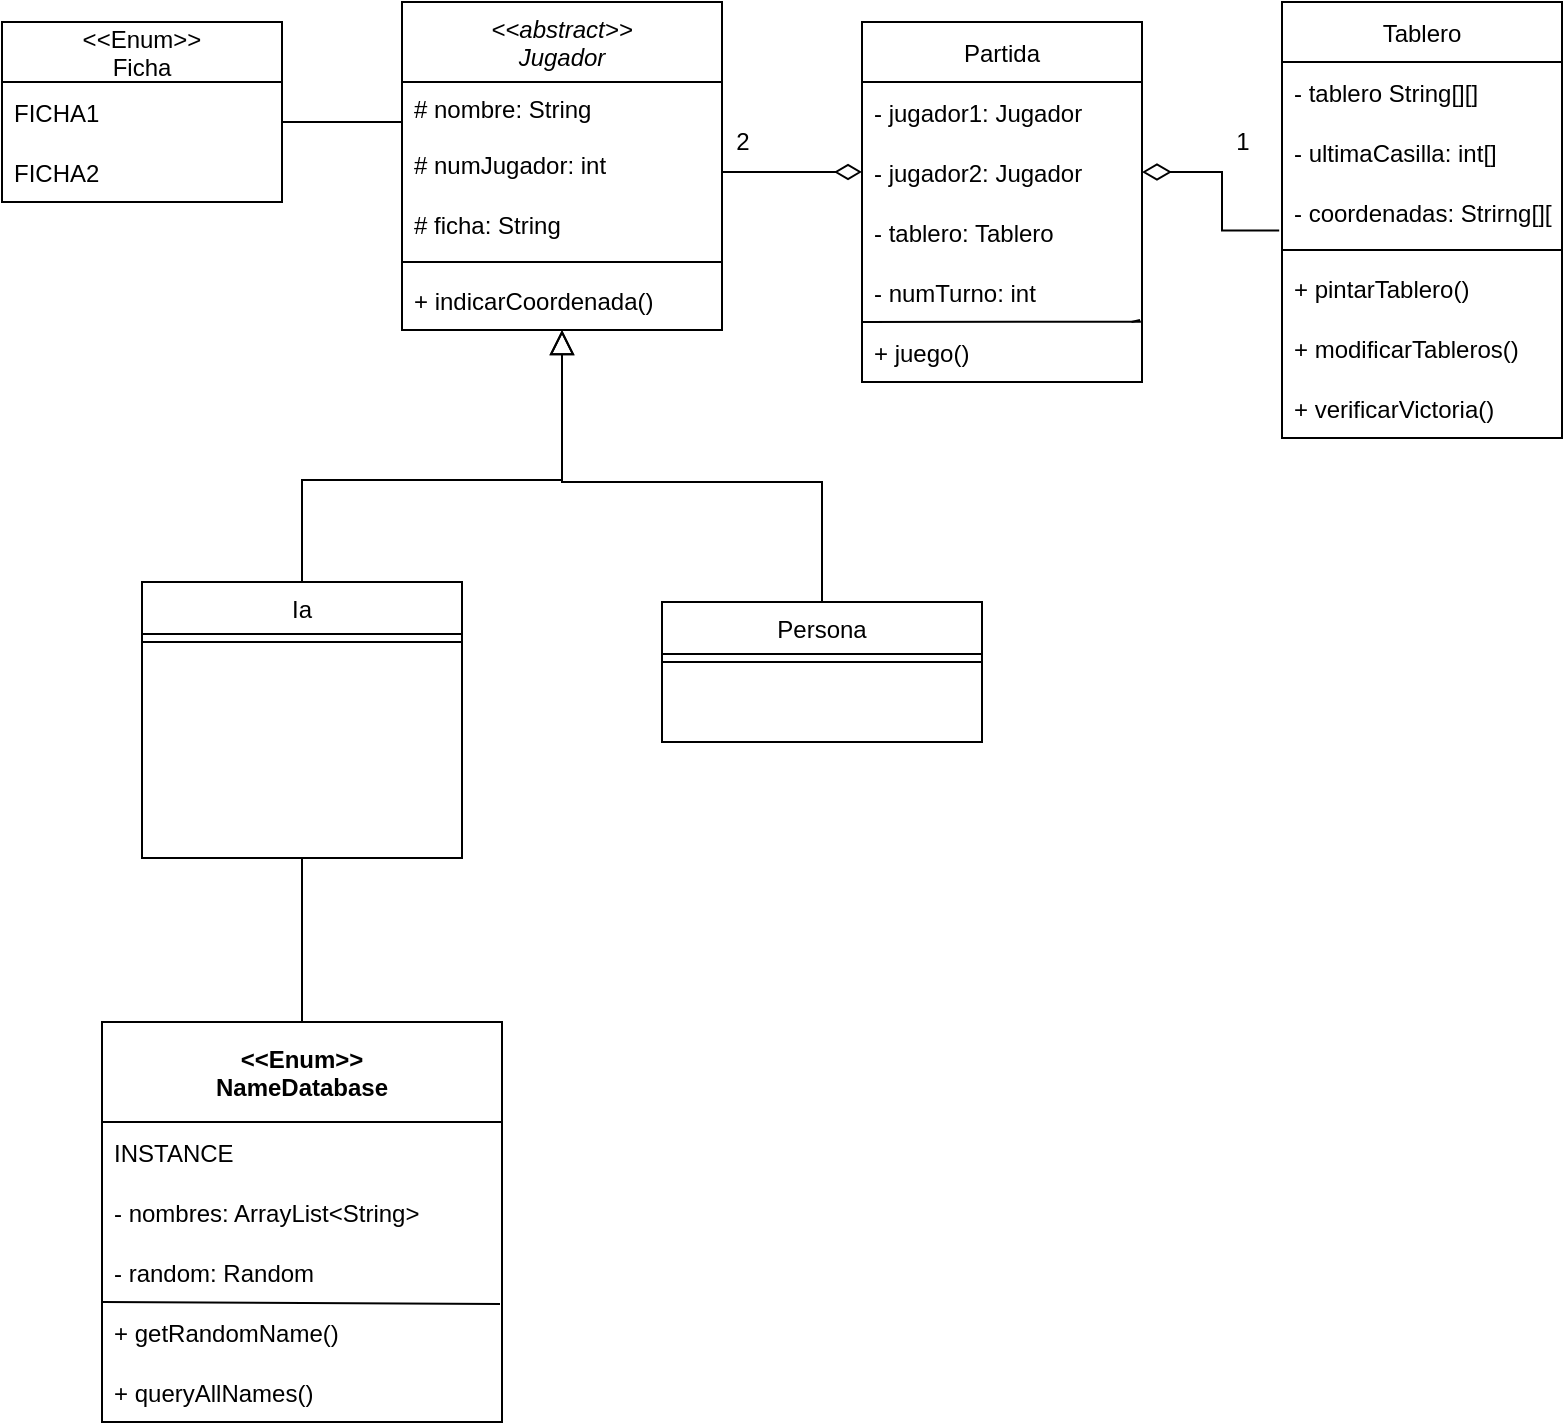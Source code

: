 <mxfile version="16.5.1" type="device"><diagram id="C5RBs43oDa-KdzZeNtuy" name="Page-1"><mxGraphModel dx="868" dy="553" grid="1" gridSize="10" guides="1" tooltips="1" connect="1" arrows="1" fold="1" page="1" pageScale="1" pageWidth="827" pageHeight="1169" math="0" shadow="0"><root><mxCell id="WIyWlLk6GJQsqaUBKTNV-0"/><mxCell id="WIyWlLk6GJQsqaUBKTNV-1" parent="WIyWlLk6GJQsqaUBKTNV-0"/><mxCell id="zkfFHV4jXpPFQw0GAbJ--0" value="&lt;&lt;abstract&gt;&gt;&#10;Jugador" style="swimlane;fontStyle=2;align=center;verticalAlign=top;childLayout=stackLayout;horizontal=1;startSize=40;horizontalStack=0;resizeParent=1;resizeLast=0;collapsible=1;marginBottom=0;rounded=0;shadow=0;strokeWidth=1;" parent="WIyWlLk6GJQsqaUBKTNV-1" vertex="1"><mxGeometry x="220" y="70" width="160" height="164" as="geometry"><mxRectangle x="230" y="140" width="160" height="26" as="alternateBounds"/></mxGeometry></mxCell><mxCell id="zkfFHV4jXpPFQw0GAbJ--1" value="# nombre: String" style="text;align=left;verticalAlign=top;spacingLeft=4;spacingRight=4;overflow=hidden;rotatable=0;points=[[0,0.5],[1,0.5]];portConstraint=eastwest;" parent="zkfFHV4jXpPFQw0GAbJ--0" vertex="1"><mxGeometry y="40" width="160" height="26" as="geometry"/></mxCell><mxCell id="a-Va8D-b3PHFUYyxdY6u-0" value="# numJugador: int" style="text;strokeColor=none;fillColor=none;align=left;verticalAlign=middle;spacingLeft=4;spacingRight=4;overflow=hidden;points=[[0,0.5],[1,0.5]];portConstraint=eastwest;rotatable=0;" parent="zkfFHV4jXpPFQw0GAbJ--0" vertex="1"><mxGeometry y="66" width="160" height="30" as="geometry"/></mxCell><mxCell id="mm4nKCoW2jg-ySEkEp0g-0" value="# ficha: String" style="text;strokeColor=none;fillColor=none;align=left;verticalAlign=middle;spacingLeft=4;spacingRight=4;overflow=hidden;points=[[0,0.5],[1,0.5]];portConstraint=eastwest;rotatable=0;" vertex="1" parent="zkfFHV4jXpPFQw0GAbJ--0"><mxGeometry y="96" width="160" height="30" as="geometry"/></mxCell><mxCell id="zkfFHV4jXpPFQw0GAbJ--4" value="" style="line;html=1;strokeWidth=1;align=left;verticalAlign=middle;spacingTop=-1;spacingLeft=3;spacingRight=3;rotatable=0;labelPosition=right;points=[];portConstraint=eastwest;" parent="zkfFHV4jXpPFQw0GAbJ--0" vertex="1"><mxGeometry y="126" width="160" height="8" as="geometry"/></mxCell><mxCell id="XKL6O-XGNhUvzk5aulvY-0" value="+ indicarCoordenada()" style="text;strokeColor=none;fillColor=none;align=left;verticalAlign=middle;spacingLeft=4;spacingRight=4;overflow=hidden;points=[[0,0.5],[1,0.5]];portConstraint=eastwest;rotatable=0;" parent="zkfFHV4jXpPFQw0GAbJ--0" vertex="1"><mxGeometry y="134" width="160" height="30" as="geometry"/></mxCell><mxCell id="zkfFHV4jXpPFQw0GAbJ--6" value="Ia" style="swimlane;fontStyle=0;align=center;verticalAlign=top;childLayout=stackLayout;horizontal=1;startSize=26;horizontalStack=0;resizeParent=1;resizeLast=0;collapsible=1;marginBottom=0;rounded=0;shadow=0;strokeWidth=1;" parent="WIyWlLk6GJQsqaUBKTNV-1" vertex="1"><mxGeometry x="90" y="360" width="160" height="138" as="geometry"><mxRectangle x="130" y="380" width="160" height="26" as="alternateBounds"/></mxGeometry></mxCell><mxCell id="zkfFHV4jXpPFQw0GAbJ--9" value="" style="line;html=1;strokeWidth=1;align=left;verticalAlign=middle;spacingTop=-1;spacingLeft=3;spacingRight=3;rotatable=0;labelPosition=right;points=[];portConstraint=eastwest;" parent="zkfFHV4jXpPFQw0GAbJ--6" vertex="1"><mxGeometry y="26" width="160" height="8" as="geometry"/></mxCell><mxCell id="zkfFHV4jXpPFQw0GAbJ--12" value="" style="endArrow=block;endSize=10;endFill=0;shadow=0;strokeWidth=1;rounded=0;edgeStyle=elbowEdgeStyle;elbow=vertical;" parent="WIyWlLk6GJQsqaUBKTNV-1" source="zkfFHV4jXpPFQw0GAbJ--6" target="zkfFHV4jXpPFQw0GAbJ--0" edge="1"><mxGeometry width="160" relative="1" as="geometry"><mxPoint x="200" y="203" as="sourcePoint"/><mxPoint x="200" y="203" as="targetPoint"/><Array as="points"><mxPoint x="300" y="309"/><mxPoint x="300" y="309"/></Array></mxGeometry></mxCell><mxCell id="zkfFHV4jXpPFQw0GAbJ--13" value="Persona" style="swimlane;fontStyle=0;align=center;verticalAlign=top;childLayout=stackLayout;horizontal=1;startSize=26;horizontalStack=0;resizeParent=1;resizeLast=0;collapsible=1;marginBottom=0;rounded=0;shadow=0;strokeWidth=1;" parent="WIyWlLk6GJQsqaUBKTNV-1" vertex="1"><mxGeometry x="350" y="370" width="160" height="70" as="geometry"><mxRectangle x="340" y="380" width="170" height="26" as="alternateBounds"/></mxGeometry></mxCell><mxCell id="zkfFHV4jXpPFQw0GAbJ--15" value="" style="line;html=1;strokeWidth=1;align=left;verticalAlign=middle;spacingTop=-1;spacingLeft=3;spacingRight=3;rotatable=0;labelPosition=right;points=[];portConstraint=eastwest;" parent="zkfFHV4jXpPFQw0GAbJ--13" vertex="1"><mxGeometry y="26" width="160" height="8" as="geometry"/></mxCell><mxCell id="zkfFHV4jXpPFQw0GAbJ--16" value="" style="endArrow=block;endSize=10;endFill=0;shadow=0;strokeWidth=1;rounded=0;edgeStyle=elbowEdgeStyle;elbow=vertical;" parent="WIyWlLk6GJQsqaUBKTNV-1" source="zkfFHV4jXpPFQw0GAbJ--13" target="zkfFHV4jXpPFQw0GAbJ--0" edge="1"><mxGeometry width="160" relative="1" as="geometry"><mxPoint x="210" y="373" as="sourcePoint"/><mxPoint x="310" y="271" as="targetPoint"/><Array as="points"><mxPoint x="300" y="310"/><mxPoint x="300" y="310"/><mxPoint x="300" y="310"/><mxPoint x="300" y="310"/><mxPoint x="300" y="300"/><mxPoint x="300" y="310"/></Array></mxGeometry></mxCell><mxCell id="UJ2cXA6w1JiYjK9yNwB2-2" style="edgeStyle=orthogonalEdgeStyle;rounded=0;orthogonalLoop=1;jettySize=auto;html=1;entryX=0.5;entryY=1;entryDx=0;entryDy=0;endArrow=none;endFill=0;" parent="WIyWlLk6GJQsqaUBKTNV-1" source="UJ2cXA6w1JiYjK9yNwB2-1" target="zkfFHV4jXpPFQw0GAbJ--6" edge="1"><mxGeometry relative="1" as="geometry"/></mxCell><mxCell id="UJ2cXA6w1JiYjK9yNwB2-1" value="&lt;&lt;Enum&gt;&gt;&#10;NameDatabase" style="swimlane;startSize=50;" parent="WIyWlLk6GJQsqaUBKTNV-1" vertex="1"><mxGeometry x="70" y="580" width="200" height="200" as="geometry"/></mxCell><mxCell id="XKL6O-XGNhUvzk5aulvY-1" value="INSTANCE" style="text;strokeColor=none;fillColor=none;align=left;verticalAlign=middle;spacingLeft=4;spacingRight=4;overflow=hidden;points=[[0,0.5],[1,0.5]];portConstraint=eastwest;rotatable=0;" parent="UJ2cXA6w1JiYjK9yNwB2-1" vertex="1"><mxGeometry y="50" width="200" height="30" as="geometry"/></mxCell><mxCell id="XKL6O-XGNhUvzk5aulvY-3" value="- nombres: ArrayList&lt;String&gt;" style="text;strokeColor=none;fillColor=none;align=left;verticalAlign=middle;spacingLeft=4;spacingRight=4;overflow=hidden;points=[[0,0.5],[1,0.5]];portConstraint=eastwest;rotatable=0;" parent="UJ2cXA6w1JiYjK9yNwB2-1" vertex="1"><mxGeometry y="80" width="200" height="30" as="geometry"/></mxCell><mxCell id="XKL6O-XGNhUvzk5aulvY-6" value="- random: Random" style="text;strokeColor=none;fillColor=none;align=left;verticalAlign=middle;spacingLeft=4;spacingRight=4;overflow=hidden;points=[[0,0.5],[1,0.5]];portConstraint=eastwest;rotatable=0;" parent="UJ2cXA6w1JiYjK9yNwB2-1" vertex="1"><mxGeometry y="110" width="200" height="30" as="geometry"/></mxCell><mxCell id="XKL6O-XGNhUvzk5aulvY-7" value="" style="endArrow=none;html=1;rounded=0;entryX=0.995;entryY=1.033;entryDx=0;entryDy=0;entryPerimeter=0;" parent="UJ2cXA6w1JiYjK9yNwB2-1" target="XKL6O-XGNhUvzk5aulvY-6" edge="1"><mxGeometry width="50" height="50" relative="1" as="geometry"><mxPoint y="140" as="sourcePoint"/><mxPoint x="140" y="140" as="targetPoint"/></mxGeometry></mxCell><mxCell id="XKL6O-XGNhUvzk5aulvY-8" value="+ getRandomName()" style="text;strokeColor=none;fillColor=none;align=left;verticalAlign=middle;spacingLeft=4;spacingRight=4;overflow=hidden;points=[[0,0.5],[1,0.5]];portConstraint=eastwest;rotatable=0;" parent="UJ2cXA6w1JiYjK9yNwB2-1" vertex="1"><mxGeometry y="140" width="200" height="30" as="geometry"/></mxCell><mxCell id="XKL6O-XGNhUvzk5aulvY-9" value="+ queryAllNames()" style="text;strokeColor=none;fillColor=none;align=left;verticalAlign=middle;spacingLeft=4;spacingRight=4;overflow=hidden;points=[[0,0.5],[1,0.5]];portConstraint=eastwest;rotatable=0;" parent="UJ2cXA6w1JiYjK9yNwB2-1" vertex="1"><mxGeometry y="170" width="200" height="30" as="geometry"/></mxCell><mxCell id="UJ2cXA6w1JiYjK9yNwB2-3" value="Tablero" style="swimlane;fontStyle=0;childLayout=stackLayout;horizontal=1;startSize=30;horizontalStack=0;resizeParent=1;resizeParentMax=0;resizeLast=0;collapsible=1;marginBottom=0;" parent="WIyWlLk6GJQsqaUBKTNV-1" vertex="1"><mxGeometry x="660" y="70" width="140" height="218" as="geometry"/></mxCell><mxCell id="UJ2cXA6w1JiYjK9yNwB2-13" value="- tablero String[][]" style="text;strokeColor=none;fillColor=none;align=left;verticalAlign=middle;spacingLeft=4;spacingRight=4;overflow=hidden;points=[[0,0.5],[1,0.5]];portConstraint=eastwest;rotatable=0;" parent="UJ2cXA6w1JiYjK9yNwB2-3" vertex="1"><mxGeometry y="30" width="140" height="30" as="geometry"/></mxCell><mxCell id="a-Va8D-b3PHFUYyxdY6u-1" value="- ultimaCasilla: int[]" style="text;strokeColor=none;fillColor=none;align=left;verticalAlign=middle;spacingLeft=4;spacingRight=4;overflow=hidden;points=[[0,0.5],[1,0.5]];portConstraint=eastwest;rotatable=0;" parent="UJ2cXA6w1JiYjK9yNwB2-3" vertex="1"><mxGeometry y="60" width="140" height="30" as="geometry"/></mxCell><mxCell id="UJ2cXA6w1JiYjK9yNwB2-14" value="- coordenadas: Strirng[][]" style="text;strokeColor=none;fillColor=none;align=left;verticalAlign=middle;spacingLeft=4;spacingRight=4;overflow=hidden;points=[[0,0.5],[1,0.5]];portConstraint=eastwest;rotatable=0;" parent="UJ2cXA6w1JiYjK9yNwB2-3" vertex="1"><mxGeometry y="90" width="140" height="30" as="geometry"/></mxCell><mxCell id="a-Va8D-b3PHFUYyxdY6u-2" value="" style="line;html=1;strokeWidth=1;align=left;verticalAlign=middle;spacingTop=-1;spacingLeft=3;spacingRight=3;rotatable=0;labelPosition=right;points=[];portConstraint=eastwest;" parent="UJ2cXA6w1JiYjK9yNwB2-3" vertex="1"><mxGeometry y="120" width="140" height="8" as="geometry"/></mxCell><mxCell id="UJ2cXA6w1JiYjK9yNwB2-17" value="+ pintarTablero()" style="text;strokeColor=none;fillColor=none;align=left;verticalAlign=middle;spacingLeft=4;spacingRight=4;overflow=hidden;points=[[0,0.5],[1,0.5]];portConstraint=eastwest;rotatable=0;" parent="UJ2cXA6w1JiYjK9yNwB2-3" vertex="1"><mxGeometry y="128" width="140" height="30" as="geometry"/></mxCell><mxCell id="ntpDEl9IGDMIOPzFpOYM-1" value="+ modificarTableros()" style="text;strokeColor=none;fillColor=none;align=left;verticalAlign=middle;spacingLeft=4;spacingRight=4;overflow=hidden;points=[[0,0.5],[1,0.5]];portConstraint=eastwest;rotatable=0;" parent="UJ2cXA6w1JiYjK9yNwB2-3" vertex="1"><mxGeometry y="158" width="140" height="30" as="geometry"/></mxCell><mxCell id="a-Va8D-b3PHFUYyxdY6u-3" value="+ verificarVictoria()" style="text;strokeColor=none;fillColor=none;align=left;verticalAlign=middle;spacingLeft=4;spacingRight=4;overflow=hidden;points=[[0,0.5],[1,0.5]];portConstraint=eastwest;rotatable=0;" parent="UJ2cXA6w1JiYjK9yNwB2-3" vertex="1"><mxGeometry y="188" width="140" height="30" as="geometry"/></mxCell><mxCell id="UJ2cXA6w1JiYjK9yNwB2-20" value="Partida" style="swimlane;fontStyle=0;childLayout=stackLayout;horizontal=1;startSize=30;horizontalStack=0;resizeParent=1;resizeParentMax=0;resizeLast=0;collapsible=1;marginBottom=0;" parent="WIyWlLk6GJQsqaUBKTNV-1" vertex="1"><mxGeometry x="450" y="80" width="140" height="180" as="geometry"/></mxCell><mxCell id="UJ2cXA6w1JiYjK9yNwB2-21" value="- jugador1: Jugador" style="text;strokeColor=none;fillColor=none;align=left;verticalAlign=middle;spacingLeft=4;spacingRight=4;overflow=hidden;points=[[0,0.5],[1,0.5]];portConstraint=eastwest;rotatable=0;" parent="UJ2cXA6w1JiYjK9yNwB2-20" vertex="1"><mxGeometry y="30" width="140" height="30" as="geometry"/></mxCell><mxCell id="UJ2cXA6w1JiYjK9yNwB2-22" value="- jugador2: Jugador" style="text;strokeColor=none;fillColor=none;align=left;verticalAlign=middle;spacingLeft=4;spacingRight=4;overflow=hidden;points=[[0,0.5],[1,0.5]];portConstraint=eastwest;rotatable=0;" parent="UJ2cXA6w1JiYjK9yNwB2-20" vertex="1"><mxGeometry y="60" width="140" height="30" as="geometry"/></mxCell><mxCell id="UJ2cXA6w1JiYjK9yNwB2-23" value="- tablero: Tablero" style="text;strokeColor=none;fillColor=none;align=left;verticalAlign=middle;spacingLeft=4;spacingRight=4;overflow=hidden;points=[[0,0.5],[1,0.5]];portConstraint=eastwest;rotatable=0;" parent="UJ2cXA6w1JiYjK9yNwB2-20" vertex="1"><mxGeometry y="90" width="140" height="30" as="geometry"/></mxCell><mxCell id="a-Va8D-b3PHFUYyxdY6u-4" value="" style="endArrow=none;html=1;rounded=0;entryX=0.993;entryY=0.967;entryDx=0;entryDy=0;entryPerimeter=0;startArrow=none;" parent="UJ2cXA6w1JiYjK9yNwB2-20" source="a-Va8D-b3PHFUYyxdY6u-5" target="ntpDEl9IGDMIOPzFpOYM-0" edge="1"><mxGeometry width="50" height="50" relative="1" as="geometry"><mxPoint y="150" as="sourcePoint"/><mxPoint x="50" y="100" as="targetPoint"/></mxGeometry></mxCell><mxCell id="a-Va8D-b3PHFUYyxdY6u-7" value="" style="endArrow=none;html=1;rounded=0;entryX=0.996;entryY=-0.005;entryDx=0;entryDy=0;entryPerimeter=0;" parent="UJ2cXA6w1JiYjK9yNwB2-20" target="a-Va8D-b3PHFUYyxdY6u-5" edge="1"><mxGeometry width="50" height="50" relative="1" as="geometry"><mxPoint y="150" as="sourcePoint"/><mxPoint x="50" y="100" as="targetPoint"/></mxGeometry></mxCell><mxCell id="ntpDEl9IGDMIOPzFpOYM-0" value="- numTurno: int" style="text;strokeColor=none;fillColor=none;align=left;verticalAlign=middle;spacingLeft=4;spacingRight=4;overflow=hidden;points=[[0,0.5],[1,0.5]];portConstraint=eastwest;rotatable=0;" parent="UJ2cXA6w1JiYjK9yNwB2-20" vertex="1"><mxGeometry y="120" width="140" height="30" as="geometry"/></mxCell><mxCell id="a-Va8D-b3PHFUYyxdY6u-5" value="+ juego()" style="text;strokeColor=none;fillColor=none;align=left;verticalAlign=middle;spacingLeft=4;spacingRight=4;overflow=hidden;points=[[0,0.5],[1,0.5]];portConstraint=eastwest;rotatable=0;" parent="UJ2cXA6w1JiYjK9yNwB2-20" vertex="1"><mxGeometry y="150" width="140" height="30" as="geometry"/></mxCell><mxCell id="UJ2cXA6w1JiYjK9yNwB2-25" value="" style="endArrow=diamondThin;html=1;rounded=0;entryX=0;entryY=0.5;entryDx=0;entryDy=0;endFill=0;endSize=11;" parent="WIyWlLk6GJQsqaUBKTNV-1" target="UJ2cXA6w1JiYjK9yNwB2-22" edge="1"><mxGeometry width="50" height="50" relative="1" as="geometry"><mxPoint x="380" y="155" as="sourcePoint"/><mxPoint x="430" y="105" as="targetPoint"/></mxGeometry></mxCell><mxCell id="UJ2cXA6w1JiYjK9yNwB2-26" style="edgeStyle=orthogonalEdgeStyle;rounded=0;orthogonalLoop=1;jettySize=auto;html=1;entryX=-0.01;entryY=0.81;entryDx=0;entryDy=0;entryPerimeter=0;endArrow=none;endFill=0;startArrow=diamondThin;startFill=0;endSize=7;targetPerimeterSpacing=2;startSize=12;" parent="WIyWlLk6GJQsqaUBKTNV-1" source="UJ2cXA6w1JiYjK9yNwB2-22" target="UJ2cXA6w1JiYjK9yNwB2-14" edge="1"><mxGeometry relative="1" as="geometry"/></mxCell><mxCell id="UJ2cXA6w1JiYjK9yNwB2-27" value="1" style="text;html=1;align=center;verticalAlign=middle;resizable=0;points=[];autosize=1;strokeColor=none;fillColor=none;" parent="WIyWlLk6GJQsqaUBKTNV-1" vertex="1"><mxGeometry x="630" y="130" width="20" height="20" as="geometry"/></mxCell><mxCell id="UJ2cXA6w1JiYjK9yNwB2-28" value="2" style="text;html=1;align=center;verticalAlign=middle;resizable=0;points=[];autosize=1;strokeColor=none;fillColor=none;" parent="WIyWlLk6GJQsqaUBKTNV-1" vertex="1"><mxGeometry x="380" y="130" width="20" height="20" as="geometry"/></mxCell><mxCell id="mm4nKCoW2jg-ySEkEp0g-1" value="&lt;&lt;Enum&gt;&gt;&#10;Ficha" style="swimlane;fontStyle=0;childLayout=stackLayout;horizontal=1;startSize=30;horizontalStack=0;resizeParent=1;resizeParentMax=0;resizeLast=0;collapsible=1;marginBottom=0;" vertex="1" parent="WIyWlLk6GJQsqaUBKTNV-1"><mxGeometry x="20" y="80" width="140" height="90" as="geometry"/></mxCell><mxCell id="mm4nKCoW2jg-ySEkEp0g-2" value="FICHA1" style="text;strokeColor=none;fillColor=none;align=left;verticalAlign=middle;spacingLeft=4;spacingRight=4;overflow=hidden;points=[[0,0.5],[1,0.5]];portConstraint=eastwest;rotatable=0;" vertex="1" parent="mm4nKCoW2jg-ySEkEp0g-1"><mxGeometry y="30" width="140" height="30" as="geometry"/></mxCell><mxCell id="mm4nKCoW2jg-ySEkEp0g-3" value="FICHA2" style="text;strokeColor=none;fillColor=none;align=left;verticalAlign=middle;spacingLeft=4;spacingRight=4;overflow=hidden;points=[[0,0.5],[1,0.5]];portConstraint=eastwest;rotatable=0;" vertex="1" parent="mm4nKCoW2jg-ySEkEp0g-1"><mxGeometry y="60" width="140" height="30" as="geometry"/></mxCell><mxCell id="mm4nKCoW2jg-ySEkEp0g-5" value="" style="endArrow=none;html=1;rounded=0;" edge="1" parent="WIyWlLk6GJQsqaUBKTNV-1"><mxGeometry width="50" height="50" relative="1" as="geometry"><mxPoint x="160" y="130" as="sourcePoint"/><mxPoint x="220" y="130" as="targetPoint"/></mxGeometry></mxCell></root></mxGraphModel></diagram></mxfile>